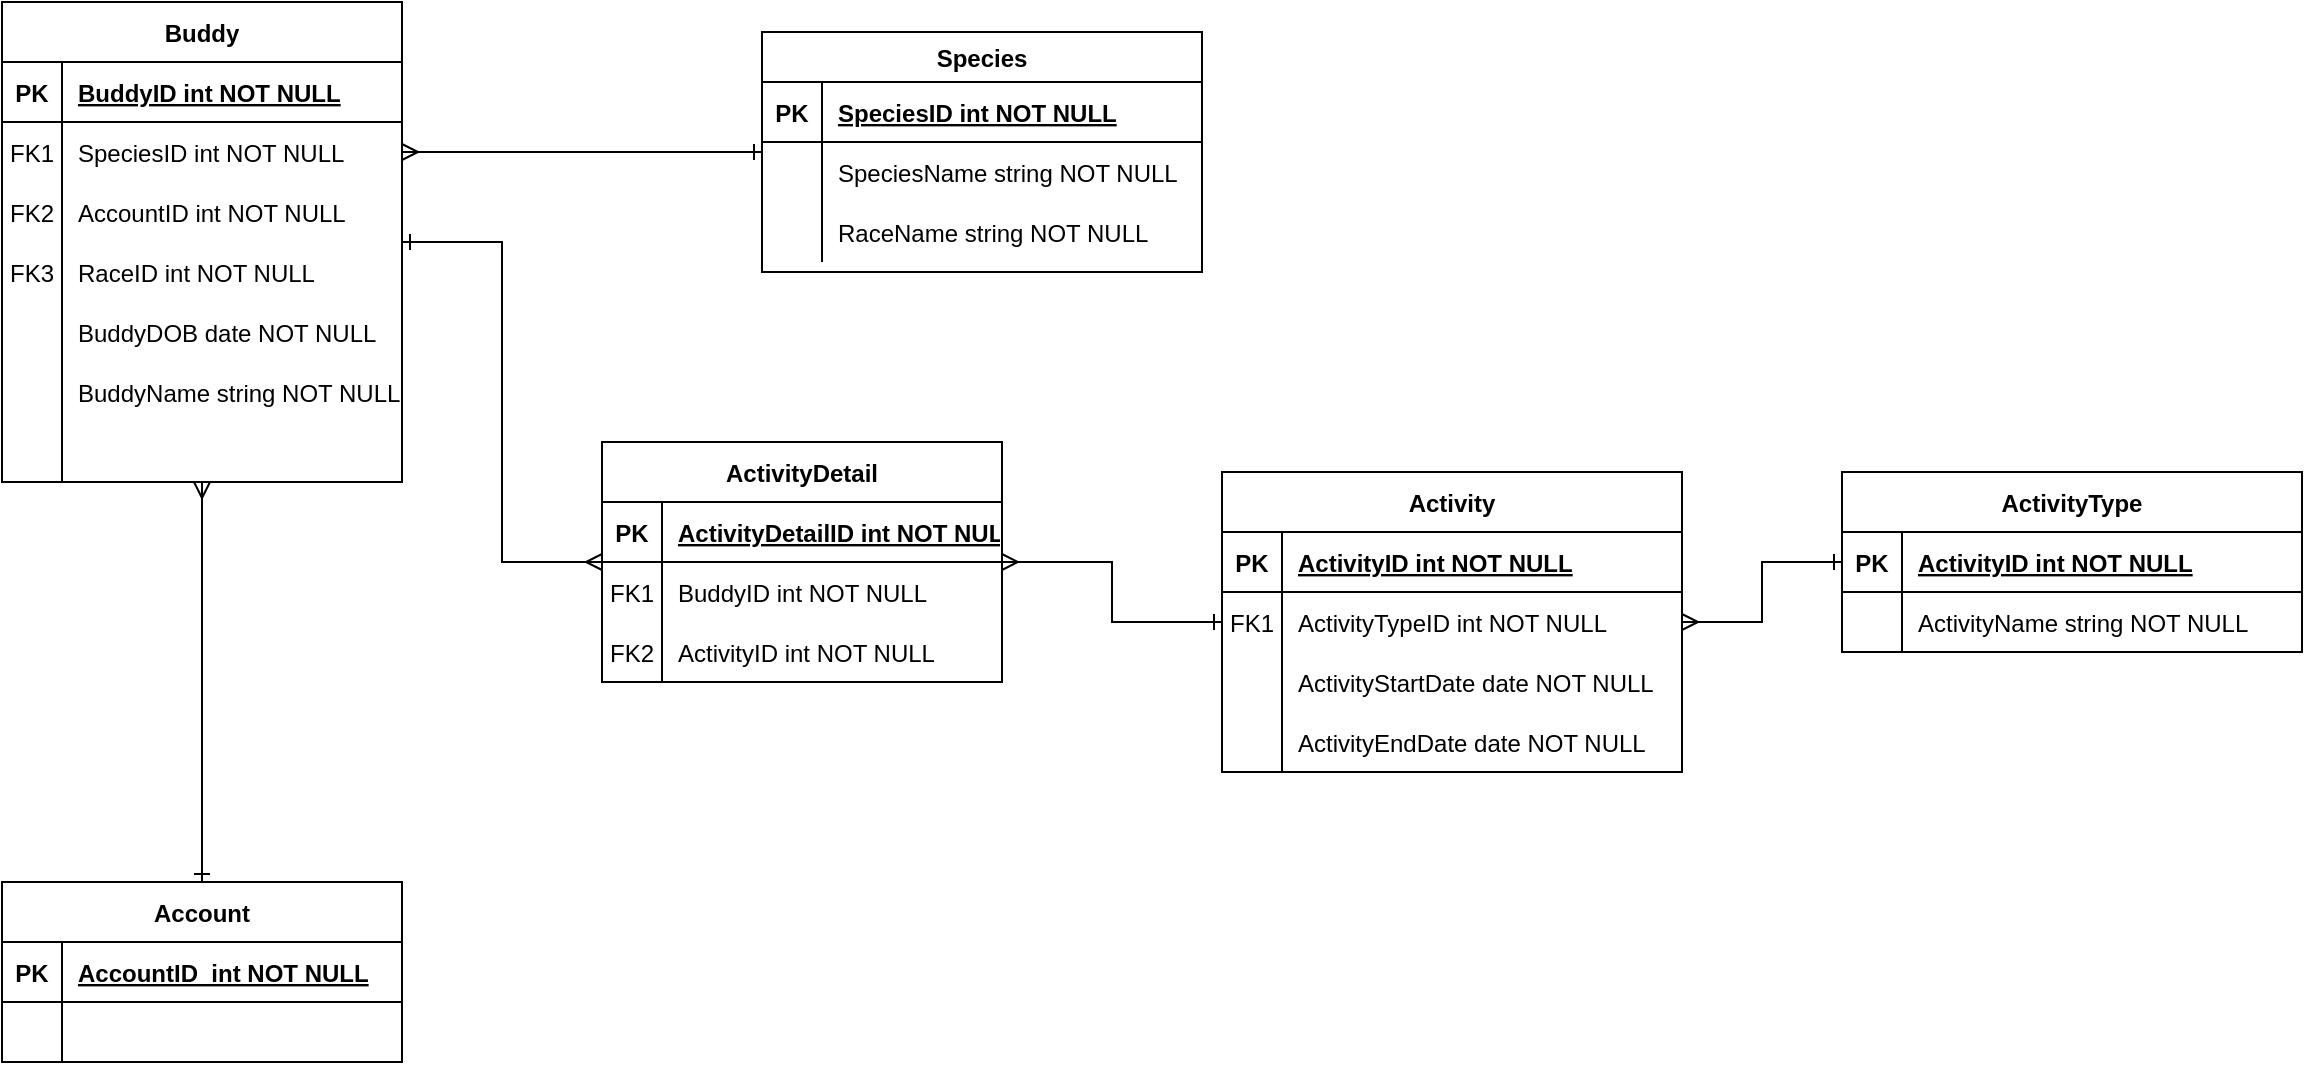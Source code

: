 <mxfile version="20.5.1" type="github">
  <diagram id="R2lEEEUBdFMjLlhIrx00" name="Page-1">
    <mxGraphModel dx="1550" dy="905" grid="1" gridSize="10" guides="1" tooltips="1" connect="1" arrows="1" fold="1" page="1" pageScale="1" pageWidth="1200" pageHeight="1600" math="0" shadow="0" extFonts="Permanent Marker^https://fonts.googleapis.com/css?family=Permanent+Marker">
      <root>
        <mxCell id="0" />
        <mxCell id="1" parent="0" />
        <mxCell id="3-M2f63_5TiZ_qn9GKK6-102" value="" style="edgeStyle=orthogonalEdgeStyle;rounded=0;orthogonalLoop=1;jettySize=auto;html=1;startArrow=ERmany;startFill=0;endArrow=ERone;endFill=0;elbow=vertical;" edge="1" parent="1" source="3-M2f63_5TiZ_qn9GKK6-1" target="3-M2f63_5TiZ_qn9GKK6-80">
          <mxGeometry relative="1" as="geometry" />
        </mxCell>
        <mxCell id="3-M2f63_5TiZ_qn9GKK6-218" value="" style="edgeStyle=elbowEdgeStyle;rounded=0;orthogonalLoop=1;jettySize=auto;html=1;startArrow=ERone;startFill=0;endArrow=ERmany;endFill=0;" edge="1" parent="1" source="3-M2f63_5TiZ_qn9GKK6-1" target="3-M2f63_5TiZ_qn9GKK6-196">
          <mxGeometry relative="1" as="geometry" />
        </mxCell>
        <mxCell id="3-M2f63_5TiZ_qn9GKK6-1" value="Buddy" style="shape=table;startSize=30;container=1;collapsible=1;childLayout=tableLayout;fixedRows=1;rowLines=0;fontStyle=1;align=center;resizeLast=1;" vertex="1" parent="1">
          <mxGeometry x="10" y="30" width="200" height="240" as="geometry" />
        </mxCell>
        <mxCell id="3-M2f63_5TiZ_qn9GKK6-2" value="" style="shape=tableRow;horizontal=0;startSize=0;swimlaneHead=0;swimlaneBody=0;fillColor=none;collapsible=0;dropTarget=0;points=[[0,0.5],[1,0.5]];portConstraint=eastwest;top=0;left=0;right=0;bottom=1;" vertex="1" parent="3-M2f63_5TiZ_qn9GKK6-1">
          <mxGeometry y="30" width="200" height="30" as="geometry" />
        </mxCell>
        <mxCell id="3-M2f63_5TiZ_qn9GKK6-3" value="PK" style="shape=partialRectangle;connectable=0;fillColor=none;top=0;left=0;bottom=0;right=0;fontStyle=1;overflow=hidden;" vertex="1" parent="3-M2f63_5TiZ_qn9GKK6-2">
          <mxGeometry width="30" height="30" as="geometry">
            <mxRectangle width="30" height="30" as="alternateBounds" />
          </mxGeometry>
        </mxCell>
        <mxCell id="3-M2f63_5TiZ_qn9GKK6-4" value="BuddyID int NOT NULL" style="shape=partialRectangle;connectable=0;fillColor=none;top=0;left=0;bottom=0;right=0;align=left;spacingLeft=6;fontStyle=5;overflow=hidden;" vertex="1" parent="3-M2f63_5TiZ_qn9GKK6-2">
          <mxGeometry x="30" width="170" height="30" as="geometry">
            <mxRectangle width="170" height="30" as="alternateBounds" />
          </mxGeometry>
        </mxCell>
        <mxCell id="3-M2f63_5TiZ_qn9GKK6-8" value="" style="shape=tableRow;horizontal=0;startSize=0;swimlaneHead=0;swimlaneBody=0;fillColor=none;collapsible=0;dropTarget=0;points=[[0,0.5],[1,0.5]];portConstraint=eastwest;top=0;left=0;right=0;bottom=0;" vertex="1" parent="3-M2f63_5TiZ_qn9GKK6-1">
          <mxGeometry y="60" width="200" height="30" as="geometry" />
        </mxCell>
        <mxCell id="3-M2f63_5TiZ_qn9GKK6-9" value="FK1" style="shape=partialRectangle;connectable=0;fillColor=none;top=0;left=0;bottom=0;right=0;editable=1;overflow=hidden;" vertex="1" parent="3-M2f63_5TiZ_qn9GKK6-8">
          <mxGeometry width="30" height="30" as="geometry">
            <mxRectangle width="30" height="30" as="alternateBounds" />
          </mxGeometry>
        </mxCell>
        <mxCell id="3-M2f63_5TiZ_qn9GKK6-10" value="SpeciesID int NOT NULL" style="shape=partialRectangle;connectable=0;fillColor=none;top=0;left=0;bottom=0;right=0;align=left;spacingLeft=6;overflow=hidden;" vertex="1" parent="3-M2f63_5TiZ_qn9GKK6-8">
          <mxGeometry x="30" width="170" height="30" as="geometry">
            <mxRectangle width="170" height="30" as="alternateBounds" />
          </mxGeometry>
        </mxCell>
        <mxCell id="3-M2f63_5TiZ_qn9GKK6-71" style="shape=tableRow;horizontal=0;startSize=0;swimlaneHead=0;swimlaneBody=0;fillColor=none;collapsible=0;dropTarget=0;points=[[0,0.5],[1,0.5]];portConstraint=eastwest;top=0;left=0;right=0;bottom=0;" vertex="1" parent="3-M2f63_5TiZ_qn9GKK6-1">
          <mxGeometry y="90" width="200" height="30" as="geometry" />
        </mxCell>
        <mxCell id="3-M2f63_5TiZ_qn9GKK6-72" value="FK2" style="shape=partialRectangle;connectable=0;fillColor=none;top=0;left=0;bottom=0;right=0;editable=1;overflow=hidden;" vertex="1" parent="3-M2f63_5TiZ_qn9GKK6-71">
          <mxGeometry width="30" height="30" as="geometry">
            <mxRectangle width="30" height="30" as="alternateBounds" />
          </mxGeometry>
        </mxCell>
        <mxCell id="3-M2f63_5TiZ_qn9GKK6-73" value="AccountID int NOT NULL" style="shape=partialRectangle;connectable=0;fillColor=none;top=0;left=0;bottom=0;right=0;align=left;spacingLeft=6;overflow=hidden;" vertex="1" parent="3-M2f63_5TiZ_qn9GKK6-71">
          <mxGeometry x="30" width="170" height="30" as="geometry">
            <mxRectangle width="170" height="30" as="alternateBounds" />
          </mxGeometry>
        </mxCell>
        <mxCell id="3-M2f63_5TiZ_qn9GKK6-74" style="shape=tableRow;horizontal=0;startSize=0;swimlaneHead=0;swimlaneBody=0;fillColor=none;collapsible=0;dropTarget=0;points=[[0,0.5],[1,0.5]];portConstraint=eastwest;top=0;left=0;right=0;bottom=0;" vertex="1" parent="3-M2f63_5TiZ_qn9GKK6-1">
          <mxGeometry y="120" width="200" height="30" as="geometry" />
        </mxCell>
        <mxCell id="3-M2f63_5TiZ_qn9GKK6-75" value="FK3" style="shape=partialRectangle;connectable=0;fillColor=none;top=0;left=0;bottom=0;right=0;editable=1;overflow=hidden;" vertex="1" parent="3-M2f63_5TiZ_qn9GKK6-74">
          <mxGeometry width="30" height="30" as="geometry">
            <mxRectangle width="30" height="30" as="alternateBounds" />
          </mxGeometry>
        </mxCell>
        <mxCell id="3-M2f63_5TiZ_qn9GKK6-76" value="RaceID int NOT NULL" style="shape=partialRectangle;connectable=0;fillColor=none;top=0;left=0;bottom=0;right=0;align=left;spacingLeft=6;overflow=hidden;" vertex="1" parent="3-M2f63_5TiZ_qn9GKK6-74">
          <mxGeometry x="30" width="170" height="30" as="geometry">
            <mxRectangle width="170" height="30" as="alternateBounds" />
          </mxGeometry>
        </mxCell>
        <mxCell id="3-M2f63_5TiZ_qn9GKK6-11" value="" style="shape=tableRow;horizontal=0;startSize=0;swimlaneHead=0;swimlaneBody=0;fillColor=none;collapsible=0;dropTarget=0;points=[[0,0.5],[1,0.5]];portConstraint=eastwest;top=0;left=0;right=0;bottom=0;" vertex="1" parent="3-M2f63_5TiZ_qn9GKK6-1">
          <mxGeometry y="150" width="200" height="30" as="geometry" />
        </mxCell>
        <mxCell id="3-M2f63_5TiZ_qn9GKK6-12" value="" style="shape=partialRectangle;connectable=0;fillColor=none;top=0;left=0;bottom=0;right=0;editable=1;overflow=hidden;" vertex="1" parent="3-M2f63_5TiZ_qn9GKK6-11">
          <mxGeometry width="30" height="30" as="geometry">
            <mxRectangle width="30" height="30" as="alternateBounds" />
          </mxGeometry>
        </mxCell>
        <mxCell id="3-M2f63_5TiZ_qn9GKK6-13" value="BuddyDOB date NOT NULL" style="shape=partialRectangle;connectable=0;fillColor=none;top=0;left=0;bottom=0;right=0;align=left;spacingLeft=6;overflow=hidden;" vertex="1" parent="3-M2f63_5TiZ_qn9GKK6-11">
          <mxGeometry x="30" width="170" height="30" as="geometry">
            <mxRectangle width="170" height="30" as="alternateBounds" />
          </mxGeometry>
        </mxCell>
        <mxCell id="3-M2f63_5TiZ_qn9GKK6-5" value="" style="shape=tableRow;horizontal=0;startSize=0;swimlaneHead=0;swimlaneBody=0;fillColor=none;collapsible=0;dropTarget=0;points=[[0,0.5],[1,0.5]];portConstraint=eastwest;top=0;left=0;right=0;bottom=0;" vertex="1" parent="3-M2f63_5TiZ_qn9GKK6-1">
          <mxGeometry y="180" width="200" height="30" as="geometry" />
        </mxCell>
        <mxCell id="3-M2f63_5TiZ_qn9GKK6-6" value="" style="shape=partialRectangle;connectable=0;fillColor=none;top=0;left=0;bottom=0;right=0;editable=1;overflow=hidden;" vertex="1" parent="3-M2f63_5TiZ_qn9GKK6-5">
          <mxGeometry width="30" height="30" as="geometry">
            <mxRectangle width="30" height="30" as="alternateBounds" />
          </mxGeometry>
        </mxCell>
        <mxCell id="3-M2f63_5TiZ_qn9GKK6-7" value="BuddyName string NOT NULL" style="shape=partialRectangle;connectable=0;fillColor=none;top=0;left=0;bottom=0;right=0;align=left;spacingLeft=6;overflow=hidden;" vertex="1" parent="3-M2f63_5TiZ_qn9GKK6-5">
          <mxGeometry x="30" width="170" height="30" as="geometry">
            <mxRectangle width="170" height="30" as="alternateBounds" />
          </mxGeometry>
        </mxCell>
        <mxCell id="3-M2f63_5TiZ_qn9GKK6-77" style="shape=tableRow;horizontal=0;startSize=0;swimlaneHead=0;swimlaneBody=0;fillColor=none;collapsible=0;dropTarget=0;points=[[0,0.5],[1,0.5]];portConstraint=eastwest;top=0;left=0;right=0;bottom=0;" vertex="1" parent="3-M2f63_5TiZ_qn9GKK6-1">
          <mxGeometry y="210" width="200" height="30" as="geometry" />
        </mxCell>
        <mxCell id="3-M2f63_5TiZ_qn9GKK6-78" style="shape=partialRectangle;connectable=0;fillColor=none;top=0;left=0;bottom=0;right=0;editable=1;overflow=hidden;" vertex="1" parent="3-M2f63_5TiZ_qn9GKK6-77">
          <mxGeometry width="30" height="30" as="geometry">
            <mxRectangle width="30" height="30" as="alternateBounds" />
          </mxGeometry>
        </mxCell>
        <mxCell id="3-M2f63_5TiZ_qn9GKK6-79" style="shape=partialRectangle;connectable=0;fillColor=none;top=0;left=0;bottom=0;right=0;align=left;spacingLeft=6;overflow=hidden;" vertex="1" parent="3-M2f63_5TiZ_qn9GKK6-77">
          <mxGeometry x="30" width="170" height="30" as="geometry">
            <mxRectangle width="170" height="30" as="alternateBounds" />
          </mxGeometry>
        </mxCell>
        <mxCell id="3-M2f63_5TiZ_qn9GKK6-17" value="Species" style="shape=table;startSize=25;container=1;collapsible=1;childLayout=tableLayout;fixedRows=1;rowLines=0;fontStyle=1;align=center;resizeLast=1;" vertex="1" parent="1">
          <mxGeometry x="390" y="45" width="220" height="120" as="geometry">
            <mxRectangle x="425" y="550" width="90" height="30" as="alternateBounds" />
          </mxGeometry>
        </mxCell>
        <mxCell id="3-M2f63_5TiZ_qn9GKK6-18" value="" style="shape=tableRow;horizontal=0;startSize=0;swimlaneHead=0;swimlaneBody=0;fillColor=none;collapsible=0;dropTarget=0;points=[[0,0.5],[1,0.5]];portConstraint=eastwest;top=0;left=0;right=0;bottom=1;" vertex="1" parent="3-M2f63_5TiZ_qn9GKK6-17">
          <mxGeometry y="25" width="220" height="30" as="geometry" />
        </mxCell>
        <mxCell id="3-M2f63_5TiZ_qn9GKK6-19" value="PK" style="shape=partialRectangle;connectable=0;fillColor=none;top=0;left=0;bottom=0;right=0;fontStyle=1;overflow=hidden;" vertex="1" parent="3-M2f63_5TiZ_qn9GKK6-18">
          <mxGeometry width="30" height="30" as="geometry">
            <mxRectangle width="30" height="30" as="alternateBounds" />
          </mxGeometry>
        </mxCell>
        <mxCell id="3-M2f63_5TiZ_qn9GKK6-20" value="SpeciesID int NOT NULL" style="shape=partialRectangle;connectable=0;fillColor=none;top=0;left=0;bottom=0;right=0;align=left;spacingLeft=6;fontStyle=5;overflow=hidden;" vertex="1" parent="3-M2f63_5TiZ_qn9GKK6-18">
          <mxGeometry x="30" width="190" height="30" as="geometry">
            <mxRectangle width="190" height="30" as="alternateBounds" />
          </mxGeometry>
        </mxCell>
        <mxCell id="3-M2f63_5TiZ_qn9GKK6-24" value="" style="shape=tableRow;horizontal=0;startSize=0;swimlaneHead=0;swimlaneBody=0;fillColor=none;collapsible=0;dropTarget=0;points=[[0,0.5],[1,0.5]];portConstraint=eastwest;top=0;left=0;right=0;bottom=0;" vertex="1" parent="3-M2f63_5TiZ_qn9GKK6-17">
          <mxGeometry y="55" width="220" height="30" as="geometry" />
        </mxCell>
        <mxCell id="3-M2f63_5TiZ_qn9GKK6-25" value="" style="shape=partialRectangle;connectable=0;fillColor=none;top=0;left=0;bottom=0;right=0;editable=1;overflow=hidden;" vertex="1" parent="3-M2f63_5TiZ_qn9GKK6-24">
          <mxGeometry width="30" height="30" as="geometry">
            <mxRectangle width="30" height="30" as="alternateBounds" />
          </mxGeometry>
        </mxCell>
        <mxCell id="3-M2f63_5TiZ_qn9GKK6-26" value="SpeciesName string NOT NULL" style="shape=partialRectangle;connectable=0;fillColor=none;top=0;left=0;bottom=0;right=0;align=left;spacingLeft=6;overflow=hidden;" vertex="1" parent="3-M2f63_5TiZ_qn9GKK6-24">
          <mxGeometry x="30" width="190" height="30" as="geometry">
            <mxRectangle width="190" height="30" as="alternateBounds" />
          </mxGeometry>
        </mxCell>
        <mxCell id="3-M2f63_5TiZ_qn9GKK6-187" style="shape=tableRow;horizontal=0;startSize=0;swimlaneHead=0;swimlaneBody=0;fillColor=none;collapsible=0;dropTarget=0;points=[[0,0.5],[1,0.5]];portConstraint=eastwest;top=0;left=0;right=0;bottom=0;" vertex="1" parent="3-M2f63_5TiZ_qn9GKK6-17">
          <mxGeometry y="85" width="220" height="30" as="geometry" />
        </mxCell>
        <mxCell id="3-M2f63_5TiZ_qn9GKK6-188" style="shape=partialRectangle;connectable=0;fillColor=none;top=0;left=0;bottom=0;right=0;editable=1;overflow=hidden;" vertex="1" parent="3-M2f63_5TiZ_qn9GKK6-187">
          <mxGeometry width="30" height="30" as="geometry">
            <mxRectangle width="30" height="30" as="alternateBounds" />
          </mxGeometry>
        </mxCell>
        <mxCell id="3-M2f63_5TiZ_qn9GKK6-189" value="RaceName string NOT NULL" style="shape=partialRectangle;connectable=0;fillColor=none;top=0;left=0;bottom=0;right=0;align=left;spacingLeft=6;overflow=hidden;" vertex="1" parent="3-M2f63_5TiZ_qn9GKK6-187">
          <mxGeometry x="30" width="190" height="30" as="geometry">
            <mxRectangle width="190" height="30" as="alternateBounds" />
          </mxGeometry>
        </mxCell>
        <mxCell id="3-M2f63_5TiZ_qn9GKK6-30" style="edgeStyle=orthogonalEdgeStyle;rounded=0;orthogonalLoop=1;jettySize=auto;html=1;exitX=1;exitY=0.5;exitDx=0;exitDy=0;endArrow=ERone;endFill=0;startArrow=ERmany;startFill=0;" edge="1" parent="1" source="3-M2f63_5TiZ_qn9GKK6-8" target="3-M2f63_5TiZ_qn9GKK6-17">
          <mxGeometry relative="1" as="geometry" />
        </mxCell>
        <mxCell id="3-M2f63_5TiZ_qn9GKK6-80" value="Account" style="shape=table;startSize=30;container=1;collapsible=1;childLayout=tableLayout;fixedRows=1;rowLines=0;fontStyle=1;align=center;resizeLast=1;" vertex="1" parent="1">
          <mxGeometry x="10" y="470" width="200" height="90" as="geometry" />
        </mxCell>
        <mxCell id="3-M2f63_5TiZ_qn9GKK6-81" value="" style="shape=tableRow;horizontal=0;startSize=0;swimlaneHead=0;swimlaneBody=0;fillColor=none;collapsible=0;dropTarget=0;points=[[0,0.5],[1,0.5]];portConstraint=eastwest;top=0;left=0;right=0;bottom=1;" vertex="1" parent="3-M2f63_5TiZ_qn9GKK6-80">
          <mxGeometry y="30" width="200" height="30" as="geometry" />
        </mxCell>
        <mxCell id="3-M2f63_5TiZ_qn9GKK6-82" value="PK" style="shape=partialRectangle;connectable=0;fillColor=none;top=0;left=0;bottom=0;right=0;fontStyle=1;overflow=hidden;" vertex="1" parent="3-M2f63_5TiZ_qn9GKK6-81">
          <mxGeometry width="30" height="30" as="geometry">
            <mxRectangle width="30" height="30" as="alternateBounds" />
          </mxGeometry>
        </mxCell>
        <mxCell id="3-M2f63_5TiZ_qn9GKK6-83" value="AccountID  int NOT NULL" style="shape=partialRectangle;connectable=0;fillColor=none;top=0;left=0;bottom=0;right=0;align=left;spacingLeft=6;fontStyle=5;overflow=hidden;" vertex="1" parent="3-M2f63_5TiZ_qn9GKK6-81">
          <mxGeometry x="30" width="170" height="30" as="geometry">
            <mxRectangle width="170" height="30" as="alternateBounds" />
          </mxGeometry>
        </mxCell>
        <mxCell id="3-M2f63_5TiZ_qn9GKK6-84" value="" style="shape=tableRow;horizontal=0;startSize=0;swimlaneHead=0;swimlaneBody=0;fillColor=none;collapsible=0;dropTarget=0;points=[[0,0.5],[1,0.5]];portConstraint=eastwest;top=0;left=0;right=0;bottom=0;" vertex="1" parent="3-M2f63_5TiZ_qn9GKK6-80">
          <mxGeometry y="60" width="200" height="30" as="geometry" />
        </mxCell>
        <mxCell id="3-M2f63_5TiZ_qn9GKK6-85" value="" style="shape=partialRectangle;connectable=0;fillColor=none;top=0;left=0;bottom=0;right=0;editable=1;overflow=hidden;" vertex="1" parent="3-M2f63_5TiZ_qn9GKK6-84">
          <mxGeometry width="30" height="30" as="geometry">
            <mxRectangle width="30" height="30" as="alternateBounds" />
          </mxGeometry>
        </mxCell>
        <mxCell id="3-M2f63_5TiZ_qn9GKK6-86" value="" style="shape=partialRectangle;connectable=0;fillColor=none;top=0;left=0;bottom=0;right=0;align=left;spacingLeft=6;overflow=hidden;" vertex="1" parent="3-M2f63_5TiZ_qn9GKK6-84">
          <mxGeometry x="30" width="170" height="30" as="geometry">
            <mxRectangle width="170" height="30" as="alternateBounds" />
          </mxGeometry>
        </mxCell>
        <mxCell id="3-M2f63_5TiZ_qn9GKK6-241" value="" style="edgeStyle=elbowEdgeStyle;rounded=0;orthogonalLoop=1;jettySize=auto;html=1;startArrow=ERmany;startFill=0;endArrow=ERone;endFill=0;" edge="1" parent="1" source="3-M2f63_5TiZ_qn9GKK6-196" target="3-M2f63_5TiZ_qn9GKK6-219">
          <mxGeometry relative="1" as="geometry" />
        </mxCell>
        <mxCell id="3-M2f63_5TiZ_qn9GKK6-196" value="ActivityDetail" style="shape=table;startSize=30;container=1;collapsible=1;childLayout=tableLayout;fixedRows=1;rowLines=0;fontStyle=1;align=center;resizeLast=1;" vertex="1" parent="1">
          <mxGeometry x="310" y="250" width="200" height="120" as="geometry" />
        </mxCell>
        <mxCell id="3-M2f63_5TiZ_qn9GKK6-197" value="" style="shape=tableRow;horizontal=0;startSize=0;swimlaneHead=0;swimlaneBody=0;fillColor=none;collapsible=0;dropTarget=0;points=[[0,0.5],[1,0.5]];portConstraint=eastwest;top=0;left=0;right=0;bottom=1;" vertex="1" parent="3-M2f63_5TiZ_qn9GKK6-196">
          <mxGeometry y="30" width="200" height="30" as="geometry" />
        </mxCell>
        <mxCell id="3-M2f63_5TiZ_qn9GKK6-198" value="PK" style="shape=partialRectangle;connectable=0;fillColor=none;top=0;left=0;bottom=0;right=0;fontStyle=1;overflow=hidden;" vertex="1" parent="3-M2f63_5TiZ_qn9GKK6-197">
          <mxGeometry width="30" height="30" as="geometry">
            <mxRectangle width="30" height="30" as="alternateBounds" />
          </mxGeometry>
        </mxCell>
        <mxCell id="3-M2f63_5TiZ_qn9GKK6-199" value="ActivityDetailID int NOT NULL" style="shape=partialRectangle;connectable=0;fillColor=none;top=0;left=0;bottom=0;right=0;align=left;spacingLeft=6;fontStyle=5;overflow=hidden;" vertex="1" parent="3-M2f63_5TiZ_qn9GKK6-197">
          <mxGeometry x="30" width="170" height="30" as="geometry">
            <mxRectangle width="170" height="30" as="alternateBounds" />
          </mxGeometry>
        </mxCell>
        <mxCell id="3-M2f63_5TiZ_qn9GKK6-200" value="" style="shape=tableRow;horizontal=0;startSize=0;swimlaneHead=0;swimlaneBody=0;fillColor=none;collapsible=0;dropTarget=0;points=[[0,0.5],[1,0.5]];portConstraint=eastwest;top=0;left=0;right=0;bottom=0;" vertex="1" parent="3-M2f63_5TiZ_qn9GKK6-196">
          <mxGeometry y="60" width="200" height="30" as="geometry" />
        </mxCell>
        <mxCell id="3-M2f63_5TiZ_qn9GKK6-201" value="FK1" style="shape=partialRectangle;connectable=0;fillColor=none;top=0;left=0;bottom=0;right=0;editable=1;overflow=hidden;" vertex="1" parent="3-M2f63_5TiZ_qn9GKK6-200">
          <mxGeometry width="30" height="30" as="geometry">
            <mxRectangle width="30" height="30" as="alternateBounds" />
          </mxGeometry>
        </mxCell>
        <mxCell id="3-M2f63_5TiZ_qn9GKK6-202" value="BuddyID int NOT NULL" style="shape=partialRectangle;connectable=0;fillColor=none;top=0;left=0;bottom=0;right=0;align=left;spacingLeft=6;overflow=hidden;" vertex="1" parent="3-M2f63_5TiZ_qn9GKK6-200">
          <mxGeometry x="30" width="170" height="30" as="geometry">
            <mxRectangle width="170" height="30" as="alternateBounds" />
          </mxGeometry>
        </mxCell>
        <mxCell id="3-M2f63_5TiZ_qn9GKK6-203" style="shape=tableRow;horizontal=0;startSize=0;swimlaneHead=0;swimlaneBody=0;fillColor=none;collapsible=0;dropTarget=0;points=[[0,0.5],[1,0.5]];portConstraint=eastwest;top=0;left=0;right=0;bottom=0;" vertex="1" parent="3-M2f63_5TiZ_qn9GKK6-196">
          <mxGeometry y="90" width="200" height="30" as="geometry" />
        </mxCell>
        <mxCell id="3-M2f63_5TiZ_qn9GKK6-204" value="FK2" style="shape=partialRectangle;connectable=0;fillColor=none;top=0;left=0;bottom=0;right=0;editable=1;overflow=hidden;" vertex="1" parent="3-M2f63_5TiZ_qn9GKK6-203">
          <mxGeometry width="30" height="30" as="geometry">
            <mxRectangle width="30" height="30" as="alternateBounds" />
          </mxGeometry>
        </mxCell>
        <mxCell id="3-M2f63_5TiZ_qn9GKK6-205" value="ActivityID int NOT NULL" style="shape=partialRectangle;connectable=0;fillColor=none;top=0;left=0;bottom=0;right=0;align=left;spacingLeft=6;overflow=hidden;" vertex="1" parent="3-M2f63_5TiZ_qn9GKK6-203">
          <mxGeometry x="30" width="170" height="30" as="geometry">
            <mxRectangle width="170" height="30" as="alternateBounds" />
          </mxGeometry>
        </mxCell>
        <mxCell id="3-M2f63_5TiZ_qn9GKK6-255" value="" style="edgeStyle=elbowEdgeStyle;rounded=0;orthogonalLoop=1;jettySize=auto;html=1;startArrow=ERmany;startFill=0;endArrow=ERone;endFill=0;" edge="1" parent="1" source="3-M2f63_5TiZ_qn9GKK6-219" target="3-M2f63_5TiZ_qn9GKK6-245">
          <mxGeometry relative="1" as="geometry" />
        </mxCell>
        <mxCell id="3-M2f63_5TiZ_qn9GKK6-219" value="Activity" style="shape=table;startSize=30;container=1;collapsible=1;childLayout=tableLayout;fixedRows=1;rowLines=0;fontStyle=1;align=center;resizeLast=1;" vertex="1" parent="1">
          <mxGeometry x="620" y="265" width="230" height="150" as="geometry" />
        </mxCell>
        <mxCell id="3-M2f63_5TiZ_qn9GKK6-220" value="" style="shape=tableRow;horizontal=0;startSize=0;swimlaneHead=0;swimlaneBody=0;fillColor=none;collapsible=0;dropTarget=0;points=[[0,0.5],[1,0.5]];portConstraint=eastwest;top=0;left=0;right=0;bottom=1;" vertex="1" parent="3-M2f63_5TiZ_qn9GKK6-219">
          <mxGeometry y="30" width="230" height="30" as="geometry" />
        </mxCell>
        <mxCell id="3-M2f63_5TiZ_qn9GKK6-221" value="PK" style="shape=partialRectangle;connectable=0;fillColor=none;top=0;left=0;bottom=0;right=0;fontStyle=1;overflow=hidden;" vertex="1" parent="3-M2f63_5TiZ_qn9GKK6-220">
          <mxGeometry width="30" height="30" as="geometry">
            <mxRectangle width="30" height="30" as="alternateBounds" />
          </mxGeometry>
        </mxCell>
        <mxCell id="3-M2f63_5TiZ_qn9GKK6-222" value="ActivityID int NOT NULL" style="shape=partialRectangle;connectable=0;fillColor=none;top=0;left=0;bottom=0;right=0;align=left;spacingLeft=6;fontStyle=5;overflow=hidden;" vertex="1" parent="3-M2f63_5TiZ_qn9GKK6-220">
          <mxGeometry x="30" width="200" height="30" as="geometry">
            <mxRectangle width="200" height="30" as="alternateBounds" />
          </mxGeometry>
        </mxCell>
        <mxCell id="3-M2f63_5TiZ_qn9GKK6-256" style="shape=tableRow;horizontal=0;startSize=0;swimlaneHead=0;swimlaneBody=0;fillColor=none;collapsible=0;dropTarget=0;points=[[0,0.5],[1,0.5]];portConstraint=eastwest;top=0;left=0;right=0;bottom=0;" vertex="1" parent="3-M2f63_5TiZ_qn9GKK6-219">
          <mxGeometry y="60" width="230" height="30" as="geometry" />
        </mxCell>
        <mxCell id="3-M2f63_5TiZ_qn9GKK6-257" value="FK1" style="shape=partialRectangle;connectable=0;fillColor=none;top=0;left=0;bottom=0;right=0;editable=1;overflow=hidden;" vertex="1" parent="3-M2f63_5TiZ_qn9GKK6-256">
          <mxGeometry width="30" height="30" as="geometry">
            <mxRectangle width="30" height="30" as="alternateBounds" />
          </mxGeometry>
        </mxCell>
        <mxCell id="3-M2f63_5TiZ_qn9GKK6-258" value="ActivityTypeID int NOT NULL" style="shape=partialRectangle;connectable=0;fillColor=none;top=0;left=0;bottom=0;right=0;align=left;spacingLeft=6;overflow=hidden;" vertex="1" parent="3-M2f63_5TiZ_qn9GKK6-256">
          <mxGeometry x="30" width="200" height="30" as="geometry">
            <mxRectangle width="200" height="30" as="alternateBounds" />
          </mxGeometry>
        </mxCell>
        <mxCell id="3-M2f63_5TiZ_qn9GKK6-226" style="shape=tableRow;horizontal=0;startSize=0;swimlaneHead=0;swimlaneBody=0;fillColor=none;collapsible=0;dropTarget=0;points=[[0,0.5],[1,0.5]];portConstraint=eastwest;top=0;left=0;right=0;bottom=0;" vertex="1" parent="3-M2f63_5TiZ_qn9GKK6-219">
          <mxGeometry y="90" width="230" height="30" as="geometry" />
        </mxCell>
        <mxCell id="3-M2f63_5TiZ_qn9GKK6-227" value="" style="shape=partialRectangle;connectable=0;fillColor=none;top=0;left=0;bottom=0;right=0;editable=1;overflow=hidden;" vertex="1" parent="3-M2f63_5TiZ_qn9GKK6-226">
          <mxGeometry width="30" height="30" as="geometry">
            <mxRectangle width="30" height="30" as="alternateBounds" />
          </mxGeometry>
        </mxCell>
        <mxCell id="3-M2f63_5TiZ_qn9GKK6-228" value="ActivityStartDate date NOT NULL" style="shape=partialRectangle;connectable=0;fillColor=none;top=0;left=0;bottom=0;right=0;align=left;spacingLeft=6;overflow=hidden;" vertex="1" parent="3-M2f63_5TiZ_qn9GKK6-226">
          <mxGeometry x="30" width="200" height="30" as="geometry">
            <mxRectangle width="200" height="30" as="alternateBounds" />
          </mxGeometry>
        </mxCell>
        <mxCell id="3-M2f63_5TiZ_qn9GKK6-242" style="shape=tableRow;horizontal=0;startSize=0;swimlaneHead=0;swimlaneBody=0;fillColor=none;collapsible=0;dropTarget=0;points=[[0,0.5],[1,0.5]];portConstraint=eastwest;top=0;left=0;right=0;bottom=0;" vertex="1" parent="3-M2f63_5TiZ_qn9GKK6-219">
          <mxGeometry y="120" width="230" height="30" as="geometry" />
        </mxCell>
        <mxCell id="3-M2f63_5TiZ_qn9GKK6-243" value="" style="shape=partialRectangle;connectable=0;fillColor=none;top=0;left=0;bottom=0;right=0;editable=1;overflow=hidden;" vertex="1" parent="3-M2f63_5TiZ_qn9GKK6-242">
          <mxGeometry width="30" height="30" as="geometry">
            <mxRectangle width="30" height="30" as="alternateBounds" />
          </mxGeometry>
        </mxCell>
        <mxCell id="3-M2f63_5TiZ_qn9GKK6-244" value="ActivityEndDate date NOT NULL" style="shape=partialRectangle;connectable=0;fillColor=none;top=0;left=0;bottom=0;right=0;align=left;spacingLeft=6;overflow=hidden;" vertex="1" parent="3-M2f63_5TiZ_qn9GKK6-242">
          <mxGeometry x="30" width="200" height="30" as="geometry">
            <mxRectangle width="200" height="30" as="alternateBounds" />
          </mxGeometry>
        </mxCell>
        <mxCell id="3-M2f63_5TiZ_qn9GKK6-245" value="ActivityType" style="shape=table;startSize=30;container=1;collapsible=1;childLayout=tableLayout;fixedRows=1;rowLines=0;fontStyle=1;align=center;resizeLast=1;" vertex="1" parent="1">
          <mxGeometry x="930" y="265" width="230" height="90" as="geometry" />
        </mxCell>
        <mxCell id="3-M2f63_5TiZ_qn9GKK6-246" value="" style="shape=tableRow;horizontal=0;startSize=0;swimlaneHead=0;swimlaneBody=0;fillColor=none;collapsible=0;dropTarget=0;points=[[0,0.5],[1,0.5]];portConstraint=eastwest;top=0;left=0;right=0;bottom=1;" vertex="1" parent="3-M2f63_5TiZ_qn9GKK6-245">
          <mxGeometry y="30" width="230" height="30" as="geometry" />
        </mxCell>
        <mxCell id="3-M2f63_5TiZ_qn9GKK6-247" value="PK" style="shape=partialRectangle;connectable=0;fillColor=none;top=0;left=0;bottom=0;right=0;fontStyle=1;overflow=hidden;" vertex="1" parent="3-M2f63_5TiZ_qn9GKK6-246">
          <mxGeometry width="30" height="30" as="geometry">
            <mxRectangle width="30" height="30" as="alternateBounds" />
          </mxGeometry>
        </mxCell>
        <mxCell id="3-M2f63_5TiZ_qn9GKK6-248" value="ActivityID int NOT NULL" style="shape=partialRectangle;connectable=0;fillColor=none;top=0;left=0;bottom=0;right=0;align=left;spacingLeft=6;fontStyle=5;overflow=hidden;" vertex="1" parent="3-M2f63_5TiZ_qn9GKK6-246">
          <mxGeometry x="30" width="200" height="30" as="geometry">
            <mxRectangle width="200" height="30" as="alternateBounds" />
          </mxGeometry>
        </mxCell>
        <mxCell id="3-M2f63_5TiZ_qn9GKK6-249" style="shape=tableRow;horizontal=0;startSize=0;swimlaneHead=0;swimlaneBody=0;fillColor=none;collapsible=0;dropTarget=0;points=[[0,0.5],[1,0.5]];portConstraint=eastwest;top=0;left=0;right=0;bottom=0;" vertex="1" parent="3-M2f63_5TiZ_qn9GKK6-245">
          <mxGeometry y="60" width="230" height="30" as="geometry" />
        </mxCell>
        <mxCell id="3-M2f63_5TiZ_qn9GKK6-250" value="" style="shape=partialRectangle;connectable=0;fillColor=none;top=0;left=0;bottom=0;right=0;editable=1;overflow=hidden;" vertex="1" parent="3-M2f63_5TiZ_qn9GKK6-249">
          <mxGeometry width="30" height="30" as="geometry">
            <mxRectangle width="30" height="30" as="alternateBounds" />
          </mxGeometry>
        </mxCell>
        <mxCell id="3-M2f63_5TiZ_qn9GKK6-251" value="ActivityName string NOT NULL" style="shape=partialRectangle;connectable=0;fillColor=none;top=0;left=0;bottom=0;right=0;align=left;spacingLeft=6;overflow=hidden;" vertex="1" parent="3-M2f63_5TiZ_qn9GKK6-249">
          <mxGeometry x="30" width="200" height="30" as="geometry">
            <mxRectangle width="200" height="30" as="alternateBounds" />
          </mxGeometry>
        </mxCell>
      </root>
    </mxGraphModel>
  </diagram>
</mxfile>
